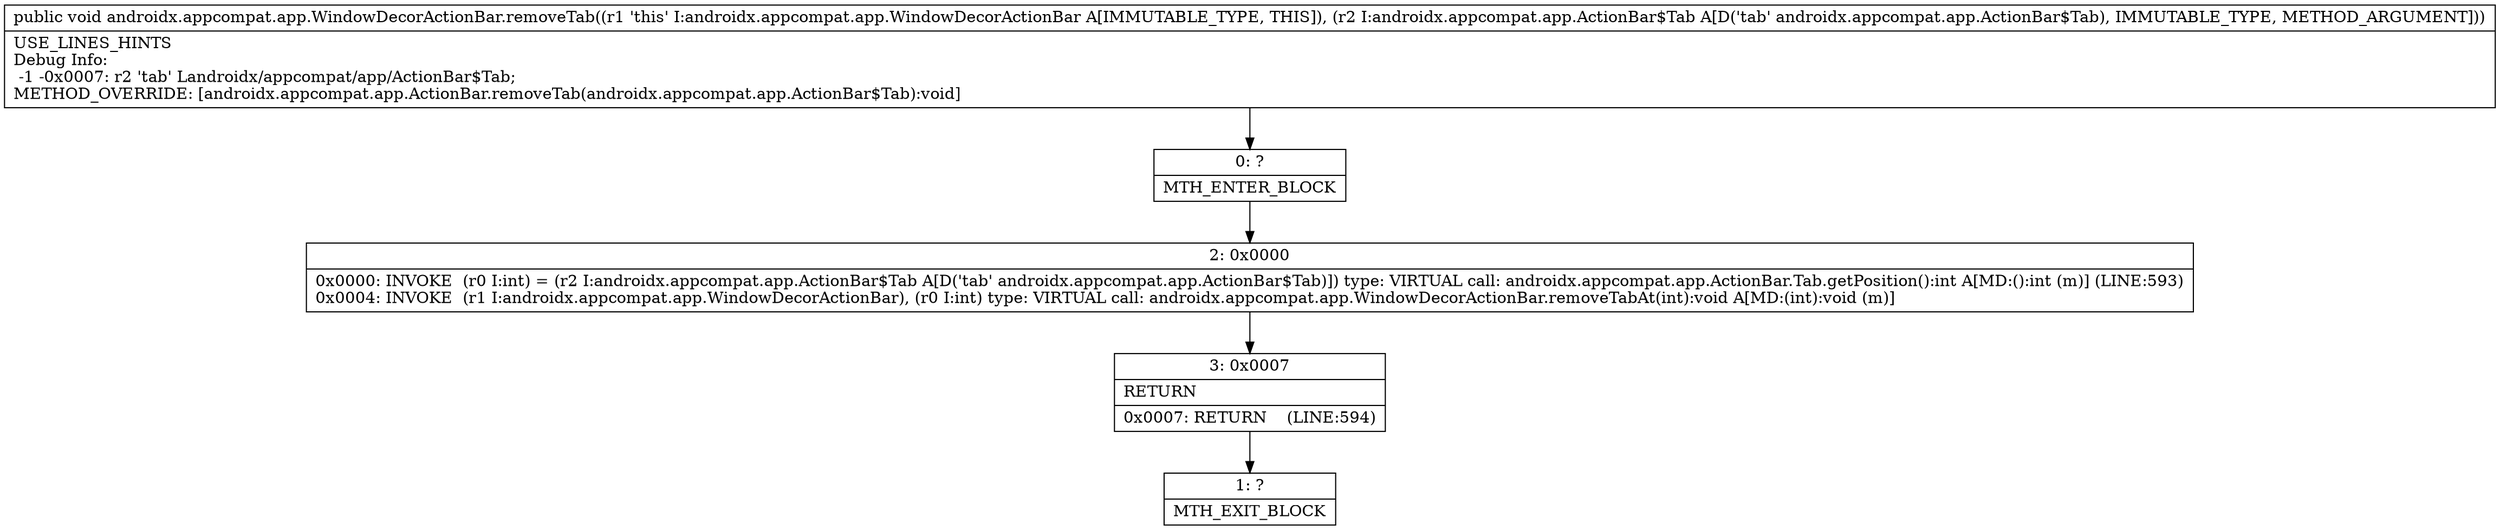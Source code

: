 digraph "CFG forandroidx.appcompat.app.WindowDecorActionBar.removeTab(Landroidx\/appcompat\/app\/ActionBar$Tab;)V" {
Node_0 [shape=record,label="{0\:\ ?|MTH_ENTER_BLOCK\l}"];
Node_2 [shape=record,label="{2\:\ 0x0000|0x0000: INVOKE  (r0 I:int) = (r2 I:androidx.appcompat.app.ActionBar$Tab A[D('tab' androidx.appcompat.app.ActionBar$Tab)]) type: VIRTUAL call: androidx.appcompat.app.ActionBar.Tab.getPosition():int A[MD:():int (m)] (LINE:593)\l0x0004: INVOKE  (r1 I:androidx.appcompat.app.WindowDecorActionBar), (r0 I:int) type: VIRTUAL call: androidx.appcompat.app.WindowDecorActionBar.removeTabAt(int):void A[MD:(int):void (m)]\l}"];
Node_3 [shape=record,label="{3\:\ 0x0007|RETURN\l|0x0007: RETURN    (LINE:594)\l}"];
Node_1 [shape=record,label="{1\:\ ?|MTH_EXIT_BLOCK\l}"];
MethodNode[shape=record,label="{public void androidx.appcompat.app.WindowDecorActionBar.removeTab((r1 'this' I:androidx.appcompat.app.WindowDecorActionBar A[IMMUTABLE_TYPE, THIS]), (r2 I:androidx.appcompat.app.ActionBar$Tab A[D('tab' androidx.appcompat.app.ActionBar$Tab), IMMUTABLE_TYPE, METHOD_ARGUMENT]))  | USE_LINES_HINTS\lDebug Info:\l  \-1 \-0x0007: r2 'tab' Landroidx\/appcompat\/app\/ActionBar$Tab;\lMETHOD_OVERRIDE: [androidx.appcompat.app.ActionBar.removeTab(androidx.appcompat.app.ActionBar$Tab):void]\l}"];
MethodNode -> Node_0;Node_0 -> Node_2;
Node_2 -> Node_3;
Node_3 -> Node_1;
}

